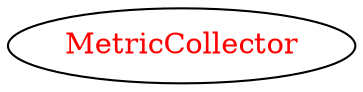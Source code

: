 digraph dependencyGraph {
 concentrate=true;
 ranksep="2.0";
 rankdir="LR"; 
 splines="ortho";
"MetricCollector" [fontcolor="red"];
}